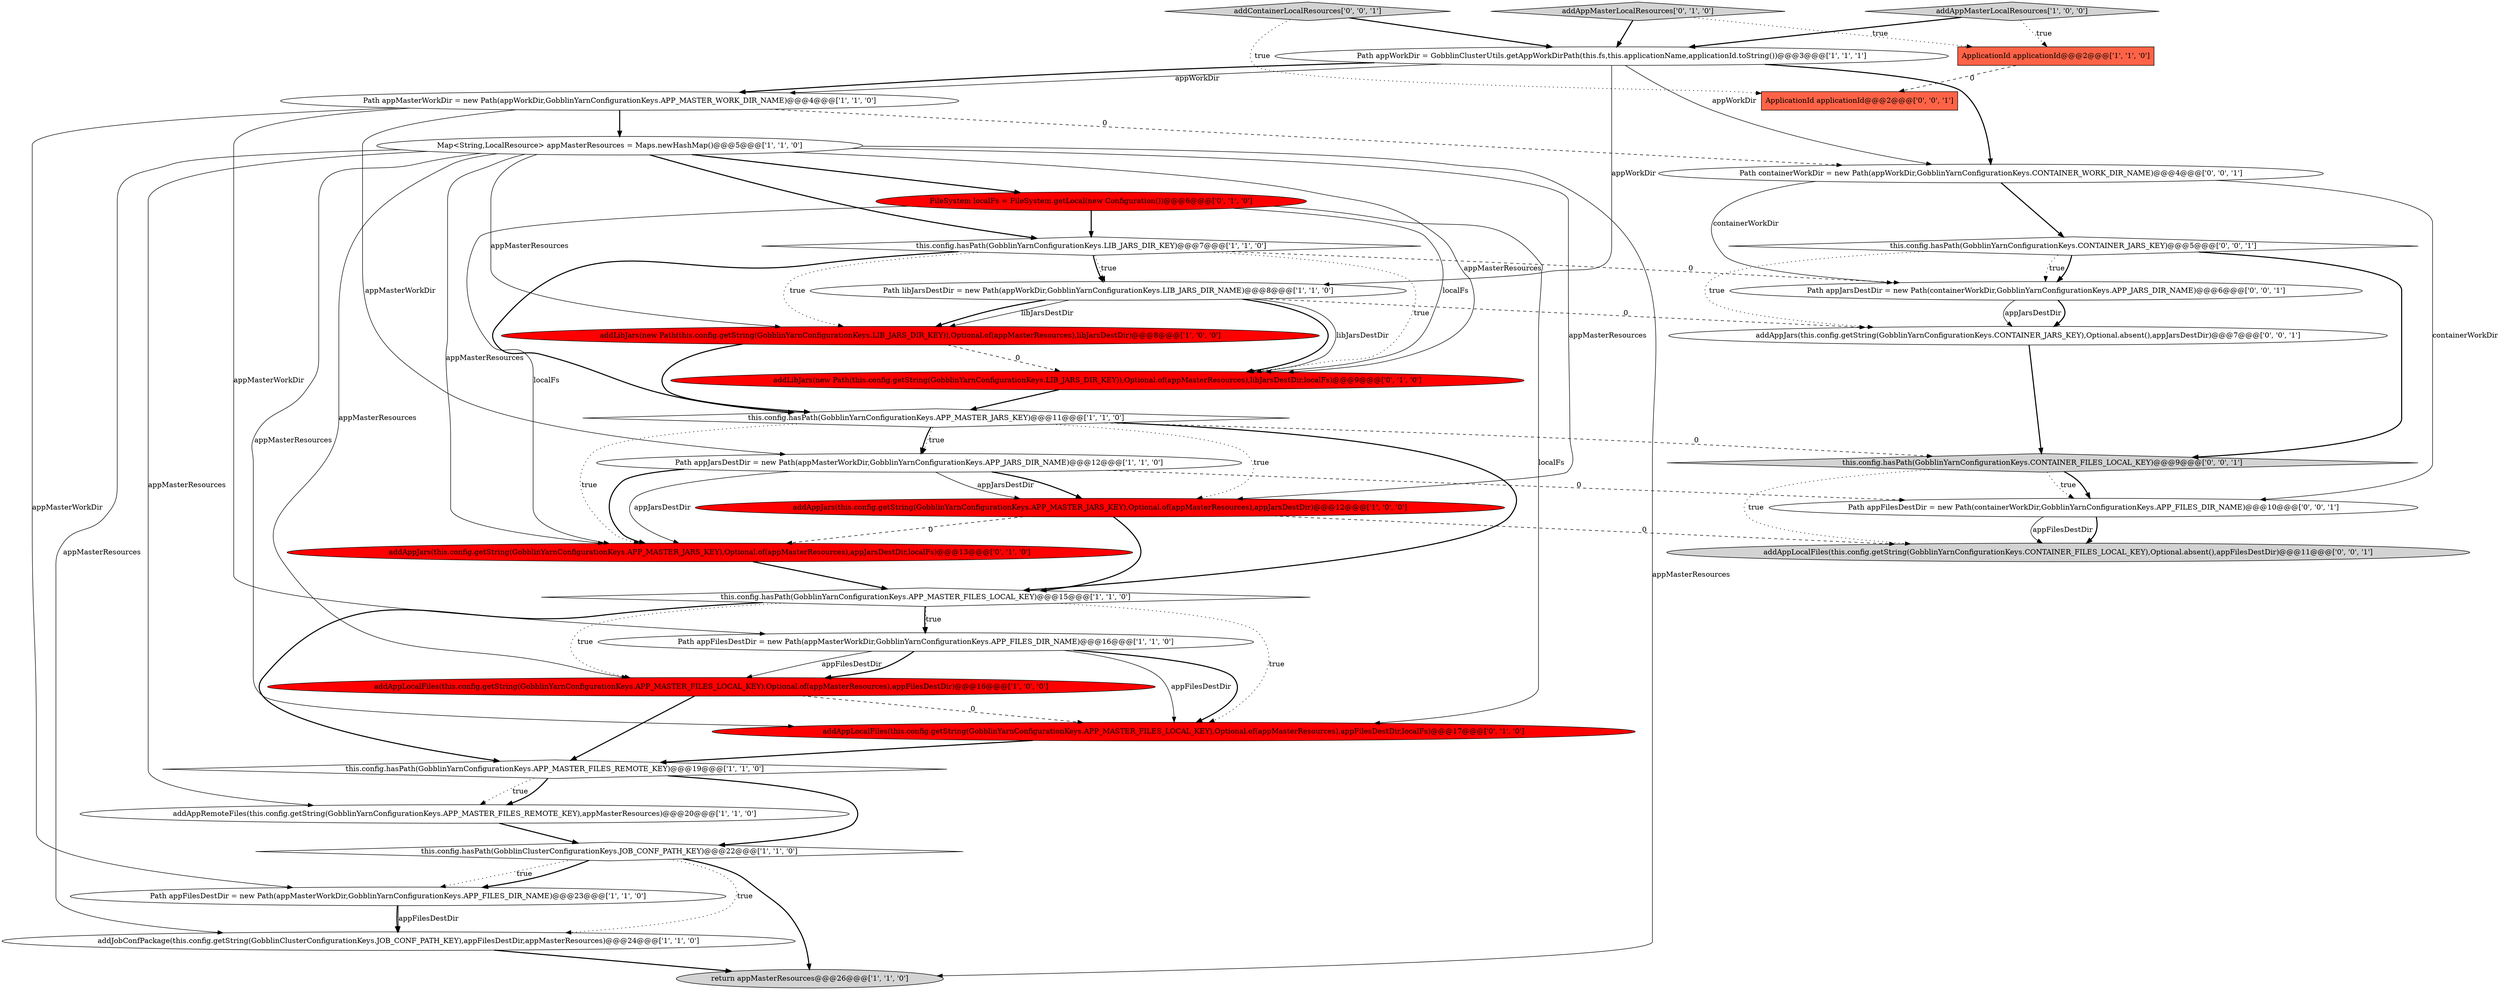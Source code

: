 digraph {
9 [style = filled, label = "Path appMasterWorkDir = new Path(appWorkDir,GobblinYarnConfigurationKeys.APP_MASTER_WORK_DIR_NAME)@@@4@@@['1', '1', '0']", fillcolor = white, shape = ellipse image = "AAA0AAABBB1BBB"];
15 [style = filled, label = "this.config.hasPath(GobblinYarnConfigurationKeys.LIB_JARS_DIR_KEY)@@@7@@@['1', '1', '0']", fillcolor = white, shape = diamond image = "AAA0AAABBB1BBB"];
27 [style = filled, label = "Path appJarsDestDir = new Path(containerWorkDir,GobblinYarnConfigurationKeys.APP_JARS_DIR_NAME)@@@6@@@['0', '0', '1']", fillcolor = white, shape = ellipse image = "AAA0AAABBB3BBB"];
1 [style = filled, label = "this.config.hasPath(GobblinYarnConfigurationKeys.APP_MASTER_JARS_KEY)@@@11@@@['1', '1', '0']", fillcolor = white, shape = diamond image = "AAA0AAABBB1BBB"];
6 [style = filled, label = "addAppRemoteFiles(this.config.getString(GobblinYarnConfigurationKeys.APP_MASTER_FILES_REMOTE_KEY),appMasterResources)@@@20@@@['1', '1', '0']", fillcolor = white, shape = ellipse image = "AAA0AAABBB1BBB"];
7 [style = filled, label = "addAppMasterLocalResources['1', '0', '0']", fillcolor = lightgray, shape = diamond image = "AAA0AAABBB1BBB"];
24 [style = filled, label = "addLibJars(new Path(this.config.getString(GobblinYarnConfigurationKeys.LIB_JARS_DIR_KEY)),Optional.of(appMasterResources),libJarsDestDir,localFs)@@@9@@@['0', '1', '0']", fillcolor = red, shape = ellipse image = "AAA1AAABBB2BBB"];
33 [style = filled, label = "Path appFilesDestDir = new Path(containerWorkDir,GobblinYarnConfigurationKeys.APP_FILES_DIR_NAME)@@@10@@@['0', '0', '1']", fillcolor = white, shape = ellipse image = "AAA0AAABBB3BBB"];
4 [style = filled, label = "addAppLocalFiles(this.config.getString(GobblinYarnConfigurationKeys.APP_MASTER_FILES_LOCAL_KEY),Optional.of(appMasterResources),appFilesDestDir)@@@16@@@['1', '0', '0']", fillcolor = red, shape = ellipse image = "AAA1AAABBB1BBB"];
16 [style = filled, label = "addJobConfPackage(this.config.getString(GobblinClusterConfigurationKeys.JOB_CONF_PATH_KEY),appFilesDestDir,appMasterResources)@@@24@@@['1', '1', '0']", fillcolor = white, shape = ellipse image = "AAA0AAABBB1BBB"];
17 [style = filled, label = "Path appWorkDir = GobblinClusterUtils.getAppWorkDirPath(this.fs,this.applicationName,applicationId.toString())@@@3@@@['1', '1', '1']", fillcolor = white, shape = ellipse image = "AAA0AAABBB1BBB"];
31 [style = filled, label = "this.config.hasPath(GobblinYarnConfigurationKeys.CONTAINER_JARS_KEY)@@@5@@@['0', '0', '1']", fillcolor = white, shape = diamond image = "AAA0AAABBB3BBB"];
20 [style = filled, label = "FileSystem localFs = FileSystem.getLocal(new Configuration())@@@6@@@['0', '1', '0']", fillcolor = red, shape = ellipse image = "AAA1AAABBB2BBB"];
3 [style = filled, label = "this.config.hasPath(GobblinYarnConfigurationKeys.APP_MASTER_FILES_REMOTE_KEY)@@@19@@@['1', '1', '0']", fillcolor = white, shape = diamond image = "AAA0AAABBB1BBB"];
32 [style = filled, label = "this.config.hasPath(GobblinYarnConfigurationKeys.CONTAINER_FILES_LOCAL_KEY)@@@9@@@['0', '0', '1']", fillcolor = lightgray, shape = diamond image = "AAA0AAABBB3BBB"];
14 [style = filled, label = "Map<String,LocalResource> appMasterResources = Maps.newHashMap()@@@5@@@['1', '1', '0']", fillcolor = white, shape = ellipse image = "AAA0AAABBB1BBB"];
28 [style = filled, label = "addAppLocalFiles(this.config.getString(GobblinYarnConfigurationKeys.CONTAINER_FILES_LOCAL_KEY),Optional.absent(),appFilesDestDir)@@@11@@@['0', '0', '1']", fillcolor = lightgray, shape = ellipse image = "AAA0AAABBB3BBB"];
2 [style = filled, label = "this.config.hasPath(GobblinYarnConfigurationKeys.APP_MASTER_FILES_LOCAL_KEY)@@@15@@@['1', '1', '0']", fillcolor = white, shape = diamond image = "AAA0AAABBB1BBB"];
29 [style = filled, label = "Path containerWorkDir = new Path(appWorkDir,GobblinYarnConfigurationKeys.CONTAINER_WORK_DIR_NAME)@@@4@@@['0', '0', '1']", fillcolor = white, shape = ellipse image = "AAA0AAABBB3BBB"];
25 [style = filled, label = "addAppJars(this.config.getString(GobblinYarnConfigurationKeys.CONTAINER_JARS_KEY),Optional.absent(),appJarsDestDir)@@@7@@@['0', '0', '1']", fillcolor = white, shape = ellipse image = "AAA0AAABBB3BBB"];
22 [style = filled, label = "addAppLocalFiles(this.config.getString(GobblinYarnConfigurationKeys.APP_MASTER_FILES_LOCAL_KEY),Optional.of(appMasterResources),appFilesDestDir,localFs)@@@17@@@['0', '1', '0']", fillcolor = red, shape = ellipse image = "AAA1AAABBB2BBB"];
10 [style = filled, label = "Path appJarsDestDir = new Path(appMasterWorkDir,GobblinYarnConfigurationKeys.APP_JARS_DIR_NAME)@@@12@@@['1', '1', '0']", fillcolor = white, shape = ellipse image = "AAA0AAABBB1BBB"];
11 [style = filled, label = "addAppJars(this.config.getString(GobblinYarnConfigurationKeys.APP_MASTER_JARS_KEY),Optional.of(appMasterResources),appJarsDestDir)@@@12@@@['1', '0', '0']", fillcolor = red, shape = ellipse image = "AAA1AAABBB1BBB"];
19 [style = filled, label = "return appMasterResources@@@26@@@['1', '1', '0']", fillcolor = lightgray, shape = ellipse image = "AAA0AAABBB1BBB"];
26 [style = filled, label = "ApplicationId applicationId@@@2@@@['0', '0', '1']", fillcolor = tomato, shape = box image = "AAA0AAABBB3BBB"];
18 [style = filled, label = "Path appFilesDestDir = new Path(appMasterWorkDir,GobblinYarnConfigurationKeys.APP_FILES_DIR_NAME)@@@23@@@['1', '1', '0']", fillcolor = white, shape = ellipse image = "AAA0AAABBB1BBB"];
8 [style = filled, label = "Path libJarsDestDir = new Path(appWorkDir,GobblinYarnConfigurationKeys.LIB_JARS_DIR_NAME)@@@8@@@['1', '1', '0']", fillcolor = white, shape = ellipse image = "AAA0AAABBB1BBB"];
5 [style = filled, label = "this.config.hasPath(GobblinClusterConfigurationKeys.JOB_CONF_PATH_KEY)@@@22@@@['1', '1', '0']", fillcolor = white, shape = diamond image = "AAA0AAABBB1BBB"];
12 [style = filled, label = "addLibJars(new Path(this.config.getString(GobblinYarnConfigurationKeys.LIB_JARS_DIR_KEY)),Optional.of(appMasterResources),libJarsDestDir)@@@8@@@['1', '0', '0']", fillcolor = red, shape = ellipse image = "AAA1AAABBB1BBB"];
30 [style = filled, label = "addContainerLocalResources['0', '0', '1']", fillcolor = lightgray, shape = diamond image = "AAA0AAABBB3BBB"];
23 [style = filled, label = "addAppJars(this.config.getString(GobblinYarnConfigurationKeys.APP_MASTER_JARS_KEY),Optional.of(appMasterResources),appJarsDestDir,localFs)@@@13@@@['0', '1', '0']", fillcolor = red, shape = ellipse image = "AAA1AAABBB2BBB"];
13 [style = filled, label = "ApplicationId applicationId@@@2@@@['1', '1', '0']", fillcolor = tomato, shape = box image = "AAA0AAABBB1BBB"];
21 [style = filled, label = "addAppMasterLocalResources['0', '1', '0']", fillcolor = lightgray, shape = diamond image = "AAA0AAABBB2BBB"];
0 [style = filled, label = "Path appFilesDestDir = new Path(appMasterWorkDir,GobblinYarnConfigurationKeys.APP_FILES_DIR_NAME)@@@16@@@['1', '1', '0']", fillcolor = white, shape = ellipse image = "AAA0AAABBB1BBB"];
9->0 [style = solid, label="appMasterWorkDir"];
32->28 [style = dotted, label="true"];
5->18 [style = dotted, label="true"];
2->22 [style = dotted, label="true"];
17->9 [style = bold, label=""];
3->6 [style = dotted, label="true"];
17->9 [style = solid, label="appWorkDir"];
3->5 [style = bold, label=""];
15->8 [style = dotted, label="true"];
12->24 [style = dashed, label="0"];
31->27 [style = dotted, label="true"];
9->14 [style = bold, label=""];
8->25 [style = dashed, label="0"];
1->23 [style = dotted, label="true"];
20->24 [style = solid, label="localFs"];
20->23 [style = solid, label="localFs"];
0->22 [style = solid, label="appFilesDestDir"];
20->15 [style = bold, label=""];
27->25 [style = bold, label=""];
14->20 [style = bold, label=""];
10->11 [style = bold, label=""];
17->8 [style = solid, label="appWorkDir"];
31->25 [style = dotted, label="true"];
4->3 [style = bold, label=""];
2->0 [style = dotted, label="true"];
15->24 [style = dotted, label="true"];
7->13 [style = dotted, label="true"];
14->23 [style = solid, label="appMasterResources"];
33->28 [style = bold, label=""];
14->4 [style = solid, label="appMasterResources"];
14->19 [style = solid, label="appMasterResources"];
4->22 [style = dashed, label="0"];
8->12 [style = solid, label="libJarsDestDir"];
16->19 [style = bold, label=""];
12->1 [style = bold, label=""];
13->26 [style = dashed, label="0"];
9->10 [style = solid, label="appMasterWorkDir"];
17->29 [style = solid, label="appWorkDir"];
31->27 [style = bold, label=""];
14->24 [style = solid, label="appMasterResources"];
15->12 [style = dotted, label="true"];
14->15 [style = bold, label=""];
21->13 [style = dotted, label="true"];
8->24 [style = bold, label=""];
14->16 [style = solid, label="appMasterResources"];
7->17 [style = bold, label=""];
30->17 [style = bold, label=""];
1->10 [style = dotted, label="true"];
31->32 [style = bold, label=""];
2->3 [style = bold, label=""];
0->4 [style = solid, label="appFilesDestDir"];
3->6 [style = bold, label=""];
11->23 [style = dashed, label="0"];
5->18 [style = bold, label=""];
1->32 [style = dashed, label="0"];
32->33 [style = bold, label=""];
18->16 [style = solid, label="appFilesDestDir"];
32->33 [style = dotted, label="true"];
14->22 [style = solid, label="appMasterResources"];
14->6 [style = solid, label="appMasterResources"];
5->19 [style = bold, label=""];
27->25 [style = solid, label="appJarsDestDir"];
6->5 [style = bold, label=""];
2->0 [style = bold, label=""];
29->33 [style = solid, label="containerWorkDir"];
10->23 [style = bold, label=""];
2->4 [style = dotted, label="true"];
5->16 [style = dotted, label="true"];
10->11 [style = solid, label="appJarsDestDir"];
1->2 [style = bold, label=""];
23->2 [style = bold, label=""];
24->1 [style = bold, label=""];
15->8 [style = bold, label=""];
8->12 [style = bold, label=""];
15->1 [style = bold, label=""];
18->16 [style = bold, label=""];
29->27 [style = solid, label="containerWorkDir"];
10->23 [style = solid, label="appJarsDestDir"];
14->12 [style = solid, label="appMasterResources"];
29->31 [style = bold, label=""];
1->11 [style = dotted, label="true"];
25->32 [style = bold, label=""];
20->22 [style = solid, label="localFs"];
10->33 [style = dashed, label="0"];
30->26 [style = dotted, label="true"];
11->2 [style = bold, label=""];
33->28 [style = solid, label="appFilesDestDir"];
22->3 [style = bold, label=""];
11->28 [style = dashed, label="0"];
9->29 [style = dashed, label="0"];
0->4 [style = bold, label=""];
0->22 [style = bold, label=""];
8->24 [style = solid, label="libJarsDestDir"];
15->27 [style = dashed, label="0"];
14->11 [style = solid, label="appMasterResources"];
17->29 [style = bold, label=""];
1->10 [style = bold, label=""];
21->17 [style = bold, label=""];
9->18 [style = solid, label="appMasterWorkDir"];
}
